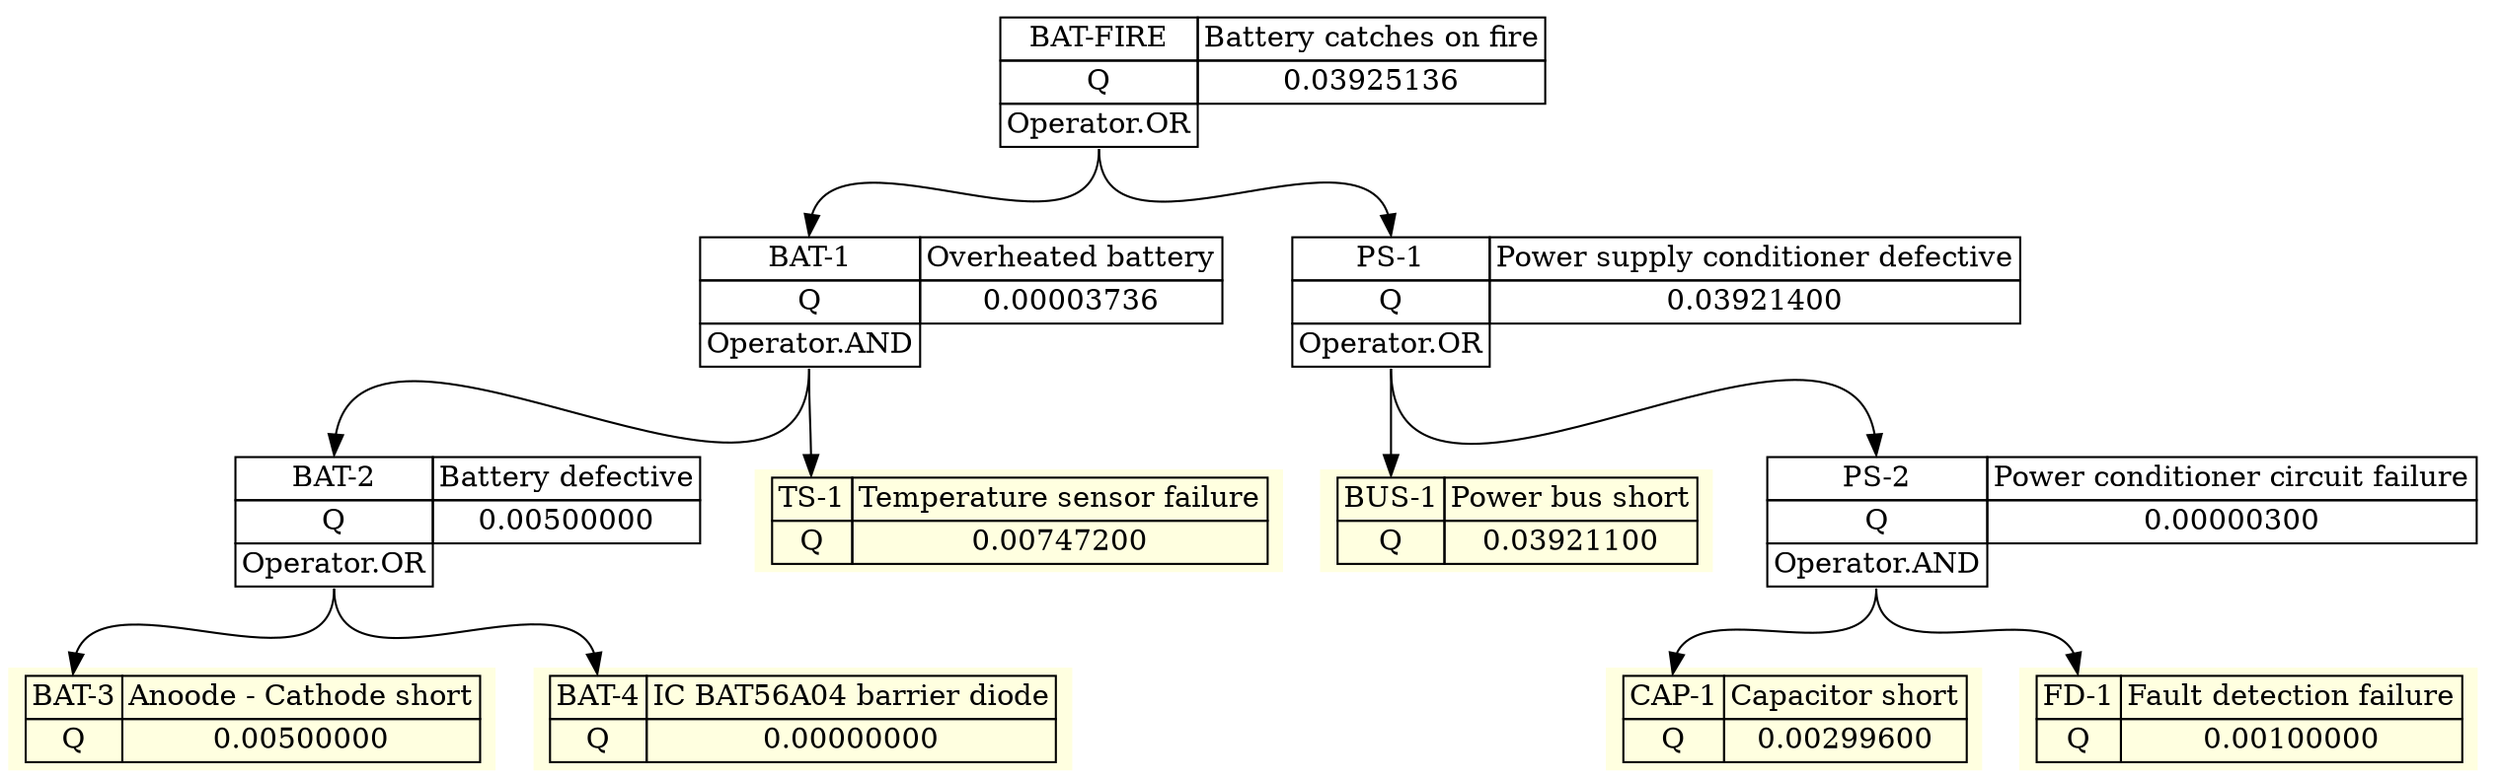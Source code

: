 digraph "example.json" {
	graph [rankdir=HB]
	"BAT-FIRE" [label=<<TABLE BORDER="0" CELLBORDER="1" CELLSPACING="0">
                    <TR>
                        <TD PORT="there">BAT-FIRE</TD>
                        <TD>Battery catches on fire</TD>
                    </TR>
                    <TR>
                        <TD>Q</TD>
                        <TD>0.03925136</TD>
                    </TR>
                    <TR><TD PORT="here">Operator.OR</TD></TR>
                </TABLE>> color=black shape=plaintext]
	"BAT-1" [label=<<TABLE BORDER="0" CELLBORDER="1" CELLSPACING="0">
                    <TR>
                        <TD PORT="there">BAT-1</TD>
                        <TD>Overheated battery</TD>
                    </TR>
                    <TR>
                        <TD>Q</TD>
                        <TD>0.00003736</TD>
                    </TR>
                    <TR><TD PORT="here">Operator.AND</TD></TR>
                </TABLE>> color=black shape=plaintext]
	"BAT-2" [label=<<TABLE BORDER="0" CELLBORDER="1" CELLSPACING="0">
                    <TR>
                        <TD PORT="there">BAT-2</TD>
                        <TD>Battery defective</TD>
                    </TR>
                    <TR>
                        <TD>Q</TD>
                        <TD>0.00500000</TD>
                    </TR>
                    <TR><TD PORT="here">Operator.OR</TD></TR>
                </TABLE>> color=black shape=plaintext]
	"BAT-3" [label=<<TABLE BORDER="0" CELLBORDER="1" CELLSPACING="0">
                    <TR>
                        <TD PORT="there">BAT-3</TD>
                        <TD>Anoode - Cathode short</TD>
                    </TR>
                    <TR>
                        <TD>Q</TD>
                        <TD>0.00500000</TD>
                    </TR>
                    
                </TABLE>> color=black fillcolor=lightyellow shape=plaintext style=filled]
	"BAT-2":here:s -> "BAT-3":there:n
	"BAT-4" [label=<<TABLE BORDER="0" CELLBORDER="1" CELLSPACING="0">
                    <TR>
                        <TD PORT="there">BAT-4</TD>
                        <TD>IC BAT56A04 barrier diode</TD>
                    </TR>
                    <TR>
                        <TD>Q</TD>
                        <TD>0.00000000</TD>
                    </TR>
                    
                </TABLE>> color=black fillcolor=lightyellow shape=plaintext style=filled]
	"BAT-2":here:s -> "BAT-4":there:n
	"BAT-1":here:s -> "BAT-2":there:n
	"TS-1" [label=<<TABLE BORDER="0" CELLBORDER="1" CELLSPACING="0">
                    <TR>
                        <TD PORT="there">TS-1</TD>
                        <TD>Temperature sensor failure</TD>
                    </TR>
                    <TR>
                        <TD>Q</TD>
                        <TD>0.00747200</TD>
                    </TR>
                    
                </TABLE>> color=black fillcolor=lightyellow shape=plaintext style=filled]
	"BAT-1":here:s -> "TS-1":there:n
	"BAT-FIRE":here:s -> "BAT-1":there:n
	"PS-1" [label=<<TABLE BORDER="0" CELLBORDER="1" CELLSPACING="0">
                    <TR>
                        <TD PORT="there">PS-1</TD>
                        <TD>Power supply conditioner defective</TD>
                    </TR>
                    <TR>
                        <TD>Q</TD>
                        <TD>0.03921400</TD>
                    </TR>
                    <TR><TD PORT="here">Operator.OR</TD></TR>
                </TABLE>> color=black shape=plaintext]
	"BUS-1" [label=<<TABLE BORDER="0" CELLBORDER="1" CELLSPACING="0">
                    <TR>
                        <TD PORT="there">BUS-1</TD>
                        <TD>Power bus short</TD>
                    </TR>
                    <TR>
                        <TD>Q</TD>
                        <TD>0.03921100</TD>
                    </TR>
                    
                </TABLE>> color=black fillcolor=lightyellow shape=plaintext style=filled]
	"PS-1":here:s -> "BUS-1":there:n
	"PS-2" [label=<<TABLE BORDER="0" CELLBORDER="1" CELLSPACING="0">
                    <TR>
                        <TD PORT="there">PS-2</TD>
                        <TD>Power conditioner circuit failure</TD>
                    </TR>
                    <TR>
                        <TD>Q</TD>
                        <TD>0.00000300</TD>
                    </TR>
                    <TR><TD PORT="here">Operator.AND</TD></TR>
                </TABLE>> color=black shape=plaintext]
	"CAP-1" [label=<<TABLE BORDER="0" CELLBORDER="1" CELLSPACING="0">
                    <TR>
                        <TD PORT="there">CAP-1</TD>
                        <TD>Capacitor short</TD>
                    </TR>
                    <TR>
                        <TD>Q</TD>
                        <TD>0.00299600</TD>
                    </TR>
                    
                </TABLE>> color=black fillcolor=lightyellow shape=plaintext style=filled]
	"PS-2":here:s -> "CAP-1":there:n
	"FD-1" [label=<<TABLE BORDER="0" CELLBORDER="1" CELLSPACING="0">
                    <TR>
                        <TD PORT="there">FD-1</TD>
                        <TD>Fault detection failure</TD>
                    </TR>
                    <TR>
                        <TD>Q</TD>
                        <TD>0.00100000</TD>
                    </TR>
                    
                </TABLE>> color=black fillcolor=lightyellow shape=plaintext style=filled]
	"PS-2":here:s -> "FD-1":there:n
	"PS-1":here:s -> "PS-2":there:n
	"BAT-FIRE":here:s -> "PS-1":there:n
}
